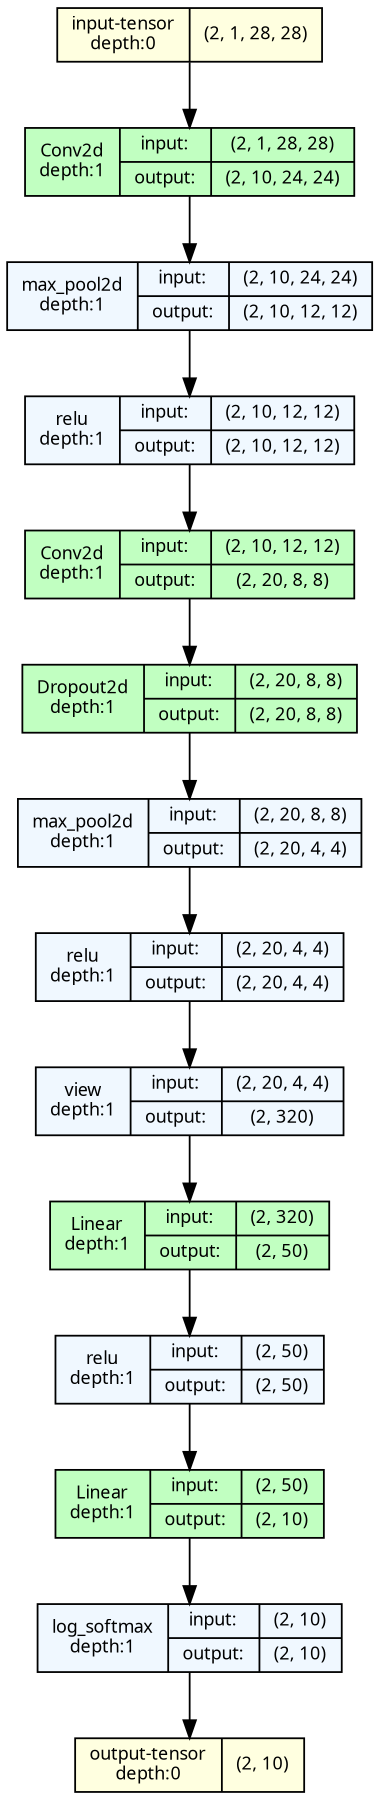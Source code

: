 strict digraph SingleInputNet {
	graph [ordering=in size="12.0,12.0"]
	node [align=left fontname="Linux libertine" fontsize=10 height=0.2 ranksep=0.1 shape=record style=filled]
	edge [fontsize=10]
	0 [label="input-tensor&#92;ndepth:0|(2, 1, 28, 28)" fillcolor=lightyellow]
	0 [label="input-tensor&#92;ndepth:0|(2, 1, 28, 28)" fillcolor=lightyellow]
	1 [label="Conv2d&#92;ndepth:1|{input:|output:}|{(2, 1, 28, 28)|(2, 10, 24, 24)}" fillcolor=darkseagreen1]
	2 [label="max_pool2d&#92;ndepth:1|{input:|output:}|{(2, 10, 24, 24)|(2, 10, 12, 12)}" fillcolor=aliceblue]
	3 [label="relu&#92;ndepth:1|{input:|output:}|{(2, 10, 12, 12)|(2, 10, 12, 12)}" fillcolor=aliceblue]
	4 [label="Conv2d&#92;ndepth:1|{input:|output:}|{(2, 10, 12, 12)|(2, 20, 8, 8)}" fillcolor=darkseagreen1]
	5 [label="Dropout2d&#92;ndepth:1|{input:|output:}|{(2, 20, 8, 8)|(2, 20, 8, 8)}" fillcolor=darkseagreen1]
	6 [label="max_pool2d&#92;ndepth:1|{input:|output:}|{(2, 20, 8, 8)|(2, 20, 4, 4)}" fillcolor=aliceblue]
	7 [label="relu&#92;ndepth:1|{input:|output:}|{(2, 20, 4, 4)|(2, 20, 4, 4)}" fillcolor=aliceblue]
	8 [label="view&#92;ndepth:1|{input:|output:}|{(2, 20, 4, 4)|(2, 320)}" fillcolor=aliceblue]
	9 [label="Linear&#92;ndepth:1|{input:|output:}|{(2, 320)|(2, 50)}" fillcolor=darkseagreen1]
	10 [label="relu&#92;ndepth:1|{input:|output:}|{(2, 50)|(2, 50)}" fillcolor=aliceblue]
	11 [label="Linear&#92;ndepth:1|{input:|output:}|{(2, 50)|(2, 10)}" fillcolor=darkseagreen1]
	12 [label="log_softmax&#92;ndepth:1|{input:|output:}|{(2, 10)|(2, 10)}" fillcolor=aliceblue]
	13 [label="output-tensor&#92;ndepth:0|(2, 10)" fillcolor=lightyellow]
	0 -> 1
	1 -> 2
	2 -> 3
	3 -> 4
	4 -> 5
	5 -> 6
	6 -> 7
	7 -> 8
	8 -> 9
	9 -> 10
	10 -> 11
	11 -> 12
	12 -> 13
}
